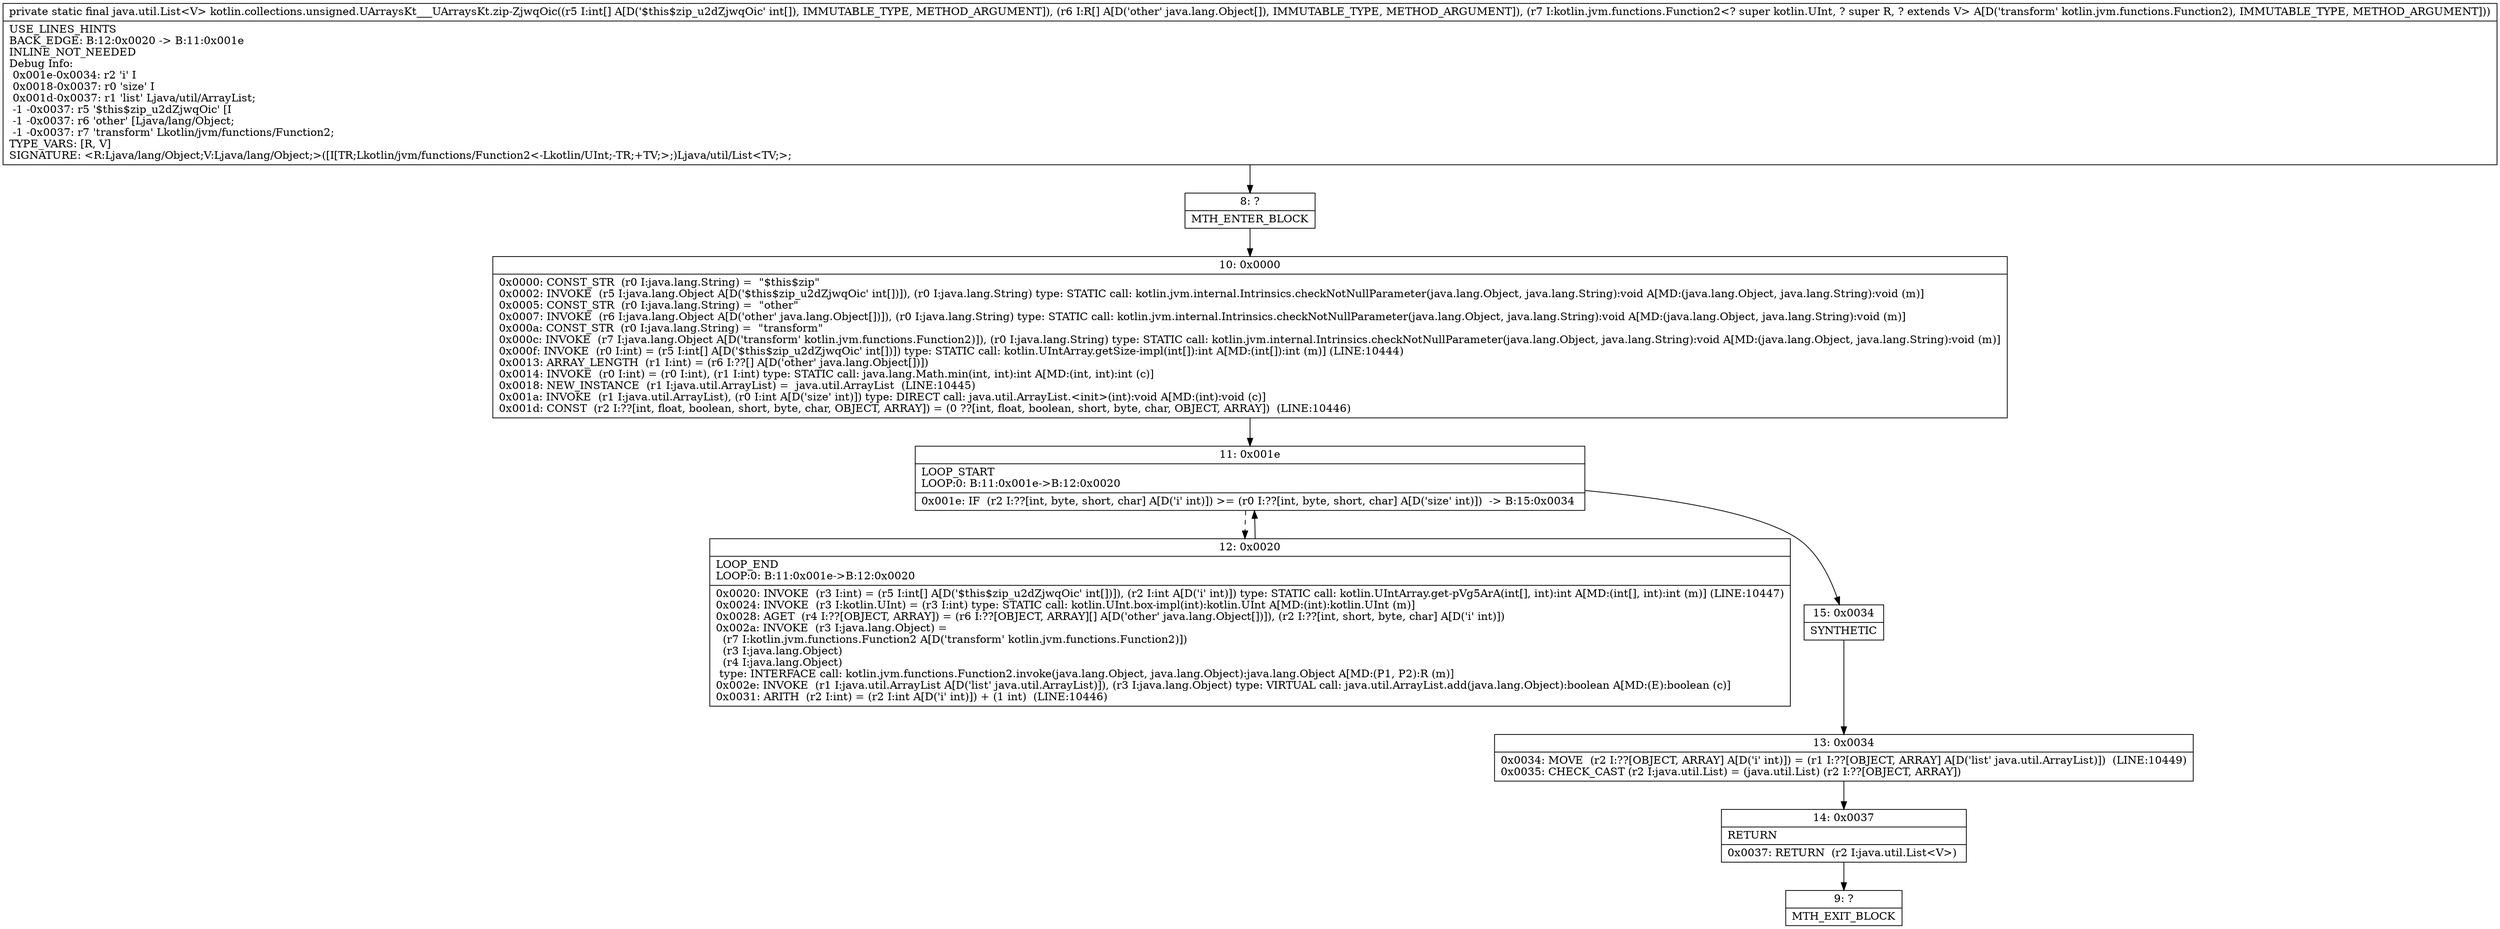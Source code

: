 digraph "CFG forkotlin.collections.unsigned.UArraysKt___UArraysKt.zip\-ZjwqOic([I[Ljava\/lang\/Object;Lkotlin\/jvm\/functions\/Function2;)Ljava\/util\/List;" {
Node_8 [shape=record,label="{8\:\ ?|MTH_ENTER_BLOCK\l}"];
Node_10 [shape=record,label="{10\:\ 0x0000|0x0000: CONST_STR  (r0 I:java.lang.String) =  \"$this$zip\" \l0x0002: INVOKE  (r5 I:java.lang.Object A[D('$this$zip_u2dZjwqOic' int[])]), (r0 I:java.lang.String) type: STATIC call: kotlin.jvm.internal.Intrinsics.checkNotNullParameter(java.lang.Object, java.lang.String):void A[MD:(java.lang.Object, java.lang.String):void (m)]\l0x0005: CONST_STR  (r0 I:java.lang.String) =  \"other\" \l0x0007: INVOKE  (r6 I:java.lang.Object A[D('other' java.lang.Object[])]), (r0 I:java.lang.String) type: STATIC call: kotlin.jvm.internal.Intrinsics.checkNotNullParameter(java.lang.Object, java.lang.String):void A[MD:(java.lang.Object, java.lang.String):void (m)]\l0x000a: CONST_STR  (r0 I:java.lang.String) =  \"transform\" \l0x000c: INVOKE  (r7 I:java.lang.Object A[D('transform' kotlin.jvm.functions.Function2)]), (r0 I:java.lang.String) type: STATIC call: kotlin.jvm.internal.Intrinsics.checkNotNullParameter(java.lang.Object, java.lang.String):void A[MD:(java.lang.Object, java.lang.String):void (m)]\l0x000f: INVOKE  (r0 I:int) = (r5 I:int[] A[D('$this$zip_u2dZjwqOic' int[])]) type: STATIC call: kotlin.UIntArray.getSize\-impl(int[]):int A[MD:(int[]):int (m)] (LINE:10444)\l0x0013: ARRAY_LENGTH  (r1 I:int) = (r6 I:??[] A[D('other' java.lang.Object[])]) \l0x0014: INVOKE  (r0 I:int) = (r0 I:int), (r1 I:int) type: STATIC call: java.lang.Math.min(int, int):int A[MD:(int, int):int (c)]\l0x0018: NEW_INSTANCE  (r1 I:java.util.ArrayList) =  java.util.ArrayList  (LINE:10445)\l0x001a: INVOKE  (r1 I:java.util.ArrayList), (r0 I:int A[D('size' int)]) type: DIRECT call: java.util.ArrayList.\<init\>(int):void A[MD:(int):void (c)]\l0x001d: CONST  (r2 I:??[int, float, boolean, short, byte, char, OBJECT, ARRAY]) = (0 ??[int, float, boolean, short, byte, char, OBJECT, ARRAY])  (LINE:10446)\l}"];
Node_11 [shape=record,label="{11\:\ 0x001e|LOOP_START\lLOOP:0: B:11:0x001e\-\>B:12:0x0020\l|0x001e: IF  (r2 I:??[int, byte, short, char] A[D('i' int)]) \>= (r0 I:??[int, byte, short, char] A[D('size' int)])  \-\> B:15:0x0034 \l}"];
Node_12 [shape=record,label="{12\:\ 0x0020|LOOP_END\lLOOP:0: B:11:0x001e\-\>B:12:0x0020\l|0x0020: INVOKE  (r3 I:int) = (r5 I:int[] A[D('$this$zip_u2dZjwqOic' int[])]), (r2 I:int A[D('i' int)]) type: STATIC call: kotlin.UIntArray.get\-pVg5ArA(int[], int):int A[MD:(int[], int):int (m)] (LINE:10447)\l0x0024: INVOKE  (r3 I:kotlin.UInt) = (r3 I:int) type: STATIC call: kotlin.UInt.box\-impl(int):kotlin.UInt A[MD:(int):kotlin.UInt (m)]\l0x0028: AGET  (r4 I:??[OBJECT, ARRAY]) = (r6 I:??[OBJECT, ARRAY][] A[D('other' java.lang.Object[])]), (r2 I:??[int, short, byte, char] A[D('i' int)]) \l0x002a: INVOKE  (r3 I:java.lang.Object) = \l  (r7 I:kotlin.jvm.functions.Function2 A[D('transform' kotlin.jvm.functions.Function2)])\l  (r3 I:java.lang.Object)\l  (r4 I:java.lang.Object)\l type: INTERFACE call: kotlin.jvm.functions.Function2.invoke(java.lang.Object, java.lang.Object):java.lang.Object A[MD:(P1, P2):R (m)]\l0x002e: INVOKE  (r1 I:java.util.ArrayList A[D('list' java.util.ArrayList)]), (r3 I:java.lang.Object) type: VIRTUAL call: java.util.ArrayList.add(java.lang.Object):boolean A[MD:(E):boolean (c)]\l0x0031: ARITH  (r2 I:int) = (r2 I:int A[D('i' int)]) + (1 int)  (LINE:10446)\l}"];
Node_15 [shape=record,label="{15\:\ 0x0034|SYNTHETIC\l}"];
Node_13 [shape=record,label="{13\:\ 0x0034|0x0034: MOVE  (r2 I:??[OBJECT, ARRAY] A[D('i' int)]) = (r1 I:??[OBJECT, ARRAY] A[D('list' java.util.ArrayList)])  (LINE:10449)\l0x0035: CHECK_CAST (r2 I:java.util.List) = (java.util.List) (r2 I:??[OBJECT, ARRAY]) \l}"];
Node_14 [shape=record,label="{14\:\ 0x0037|RETURN\l|0x0037: RETURN  (r2 I:java.util.List\<V\>) \l}"];
Node_9 [shape=record,label="{9\:\ ?|MTH_EXIT_BLOCK\l}"];
MethodNode[shape=record,label="{private static final java.util.List\<V\> kotlin.collections.unsigned.UArraysKt___UArraysKt.zip\-ZjwqOic((r5 I:int[] A[D('$this$zip_u2dZjwqOic' int[]), IMMUTABLE_TYPE, METHOD_ARGUMENT]), (r6 I:R[] A[D('other' java.lang.Object[]), IMMUTABLE_TYPE, METHOD_ARGUMENT]), (r7 I:kotlin.jvm.functions.Function2\<? super kotlin.UInt, ? super R, ? extends V\> A[D('transform' kotlin.jvm.functions.Function2), IMMUTABLE_TYPE, METHOD_ARGUMENT]))  | USE_LINES_HINTS\lBACK_EDGE: B:12:0x0020 \-\> B:11:0x001e\lINLINE_NOT_NEEDED\lDebug Info:\l  0x001e\-0x0034: r2 'i' I\l  0x0018\-0x0037: r0 'size' I\l  0x001d\-0x0037: r1 'list' Ljava\/util\/ArrayList;\l  \-1 \-0x0037: r5 '$this$zip_u2dZjwqOic' [I\l  \-1 \-0x0037: r6 'other' [Ljava\/lang\/Object;\l  \-1 \-0x0037: r7 'transform' Lkotlin\/jvm\/functions\/Function2;\lTYPE_VARS: [R, V]\lSIGNATURE: \<R:Ljava\/lang\/Object;V:Ljava\/lang\/Object;\>([I[TR;Lkotlin\/jvm\/functions\/Function2\<\-Lkotlin\/UInt;\-TR;+TV;\>;)Ljava\/util\/List\<TV;\>;\l}"];
MethodNode -> Node_8;Node_8 -> Node_10;
Node_10 -> Node_11;
Node_11 -> Node_12[style=dashed];
Node_11 -> Node_15;
Node_12 -> Node_11;
Node_15 -> Node_13;
Node_13 -> Node_14;
Node_14 -> Node_9;
}


